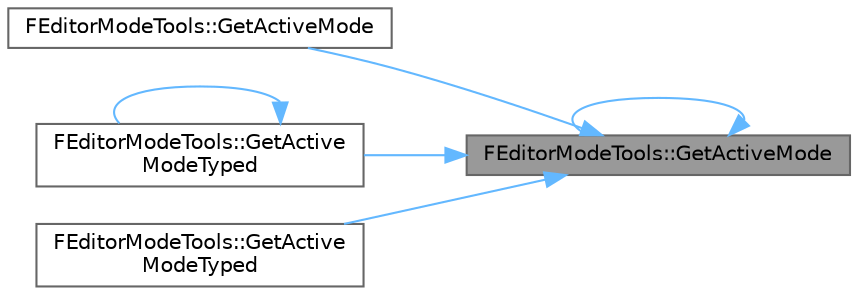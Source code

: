 digraph "FEditorModeTools::GetActiveMode"
{
 // INTERACTIVE_SVG=YES
 // LATEX_PDF_SIZE
  bgcolor="transparent";
  edge [fontname=Helvetica,fontsize=10,labelfontname=Helvetica,labelfontsize=10];
  node [fontname=Helvetica,fontsize=10,shape=box,height=0.2,width=0.4];
  rankdir="RL";
  Node1 [id="Node000001",label="FEditorModeTools::GetActiveMode",height=0.2,width=0.4,color="gray40", fillcolor="grey60", style="filled", fontcolor="black",tooltip="Returns a pointer to an active mode specified by the passed in ID If the editor mode is not active,..."];
  Node1 -> Node1 [id="edge1_Node000001_Node000001",dir="back",color="steelblue1",style="solid",tooltip=" "];
  Node1 -> Node2 [id="edge2_Node000001_Node000002",dir="back",color="steelblue1",style="solid",tooltip=" "];
  Node2 [id="Node000002",label="FEditorModeTools::GetActiveMode",height=0.2,width=0.4,color="grey40", fillcolor="white", style="filled",URL="$d4/d06/classFEditorModeTools.html#af81a055abfa93c94cabb752419ddb54b",tooltip=" "];
  Node1 -> Node3 [id="edge3_Node000001_Node000003",dir="back",color="steelblue1",style="solid",tooltip=" "];
  Node3 [id="Node000003",label="FEditorModeTools::GetActive\lModeTyped",height=0.2,width=0.4,color="grey40", fillcolor="white", style="filled",URL="$d4/d06/classFEditorModeTools.html#a5f3a2c9f48f26d83cfc1ae3d24fba9ab",tooltip=" "];
  Node3 -> Node3 [id="edge4_Node000003_Node000003",dir="back",color="steelblue1",style="solid",tooltip=" "];
  Node1 -> Node4 [id="edge5_Node000001_Node000004",dir="back",color="steelblue1",style="solid",tooltip=" "];
  Node4 [id="Node000004",label="FEditorModeTools::GetActive\lModeTyped",height=0.2,width=0.4,color="grey40", fillcolor="white", style="filled",URL="$d4/d06/classFEditorModeTools.html#a6329ba7a75e0d3b071a44f4877ce6ae0",tooltip=" "];
}
